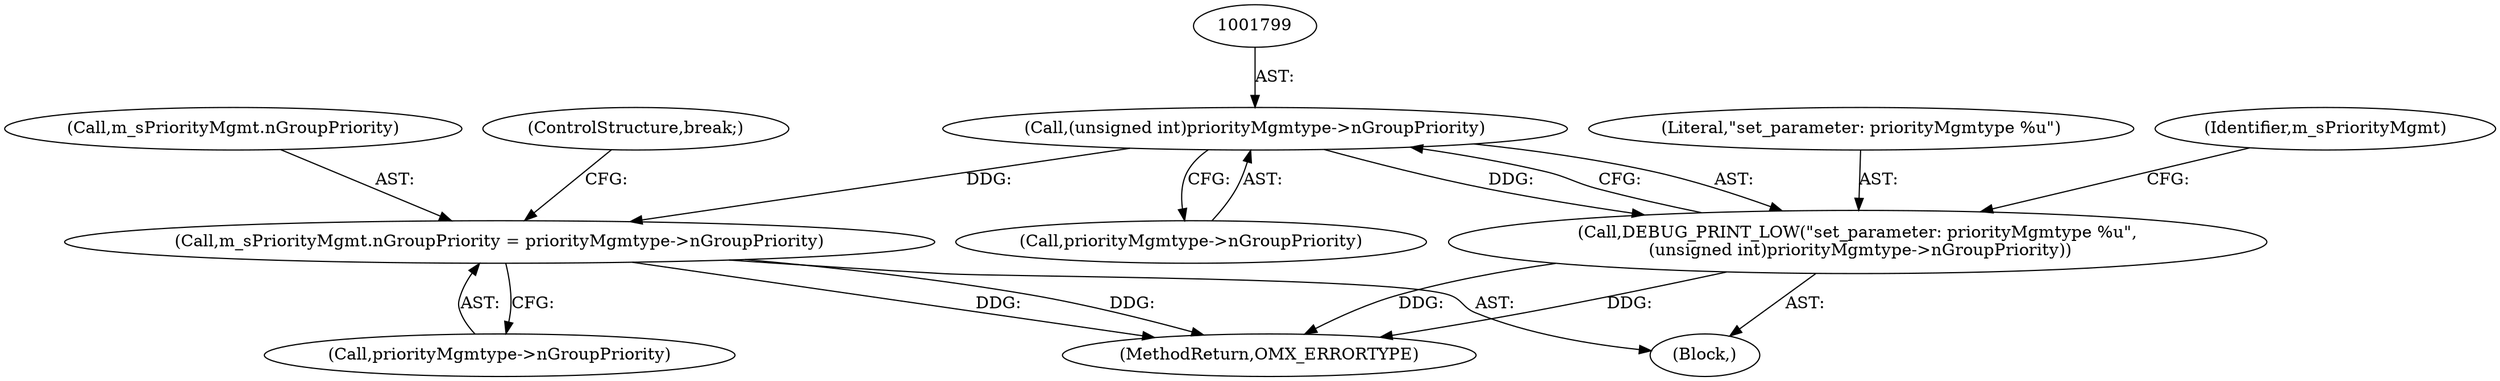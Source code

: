 digraph "0_Android_560ccdb509a7b86186fac0fce1b25bd9a3e6a6e8_7@pointer" {
"1001798" [label="(Call,(unsigned int)priorityMgmtype->nGroupPriority)"];
"1001796" [label="(Call,DEBUG_PRINT_LOW(\"set_parameter: priorityMgmtype %u\",\n (unsigned int)priorityMgmtype->nGroupPriority))"];
"1001810" [label="(Call,m_sPriorityMgmt.nGroupPriority = priorityMgmtype->nGroupPriority)"];
"1001796" [label="(Call,DEBUG_PRINT_LOW(\"set_parameter: priorityMgmtype %u\",\n (unsigned int)priorityMgmtype->nGroupPriority))"];
"1001817" [label="(ControlStructure,break;)"];
"1001800" [label="(Call,priorityMgmtype->nGroupPriority)"];
"1001814" [label="(Call,priorityMgmtype->nGroupPriority)"];
"1001768" [label="(Block,)"];
"1001797" [label="(Literal,\"set_parameter: priorityMgmtype %u\")"];
"1001798" [label="(Call,(unsigned int)priorityMgmtype->nGroupPriority)"];
"1001805" [label="(Identifier,m_sPriorityMgmt)"];
"1002913" [label="(MethodReturn,OMX_ERRORTYPE)"];
"1001810" [label="(Call,m_sPriorityMgmt.nGroupPriority = priorityMgmtype->nGroupPriority)"];
"1001811" [label="(Call,m_sPriorityMgmt.nGroupPriority)"];
"1001798" -> "1001796"  [label="AST: "];
"1001798" -> "1001800"  [label="CFG: "];
"1001799" -> "1001798"  [label="AST: "];
"1001800" -> "1001798"  [label="AST: "];
"1001796" -> "1001798"  [label="CFG: "];
"1001798" -> "1001796"  [label="DDG: "];
"1001798" -> "1001810"  [label="DDG: "];
"1001796" -> "1001768"  [label="AST: "];
"1001797" -> "1001796"  [label="AST: "];
"1001805" -> "1001796"  [label="CFG: "];
"1001796" -> "1002913"  [label="DDG: "];
"1001796" -> "1002913"  [label="DDG: "];
"1001810" -> "1001768"  [label="AST: "];
"1001810" -> "1001814"  [label="CFG: "];
"1001811" -> "1001810"  [label="AST: "];
"1001814" -> "1001810"  [label="AST: "];
"1001817" -> "1001810"  [label="CFG: "];
"1001810" -> "1002913"  [label="DDG: "];
"1001810" -> "1002913"  [label="DDG: "];
}
